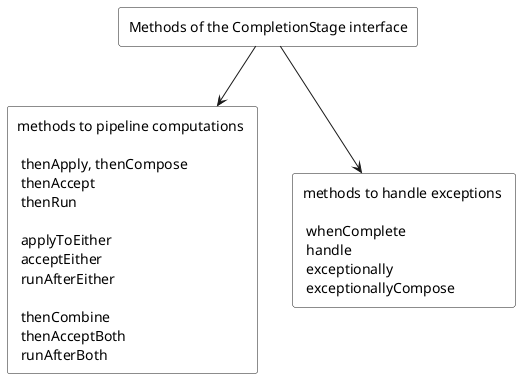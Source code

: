@startuml

scale 1.0
skinparam monochrome true
skinparam RectangleBackgroundColor white

rectangle "Methods of the CompletionStage interface" as Methods
rectangle "methods to pipeline computations \n  \n thenApply, thenCompose \n thenAccept \n thenRun \n\n applyToEither \n acceptEither \n runAfterEither \n\n thenCombine \n thenAcceptBoth \n runAfterBoth" as Pipelining
rectangle "methods to handle exceptions \n  \n whenComplete \n handle \n exceptionally \n exceptionallyCompose" as ExceptionHandling

Methods --> ExceptionHandling
Methods --> Pipelining

@enduml